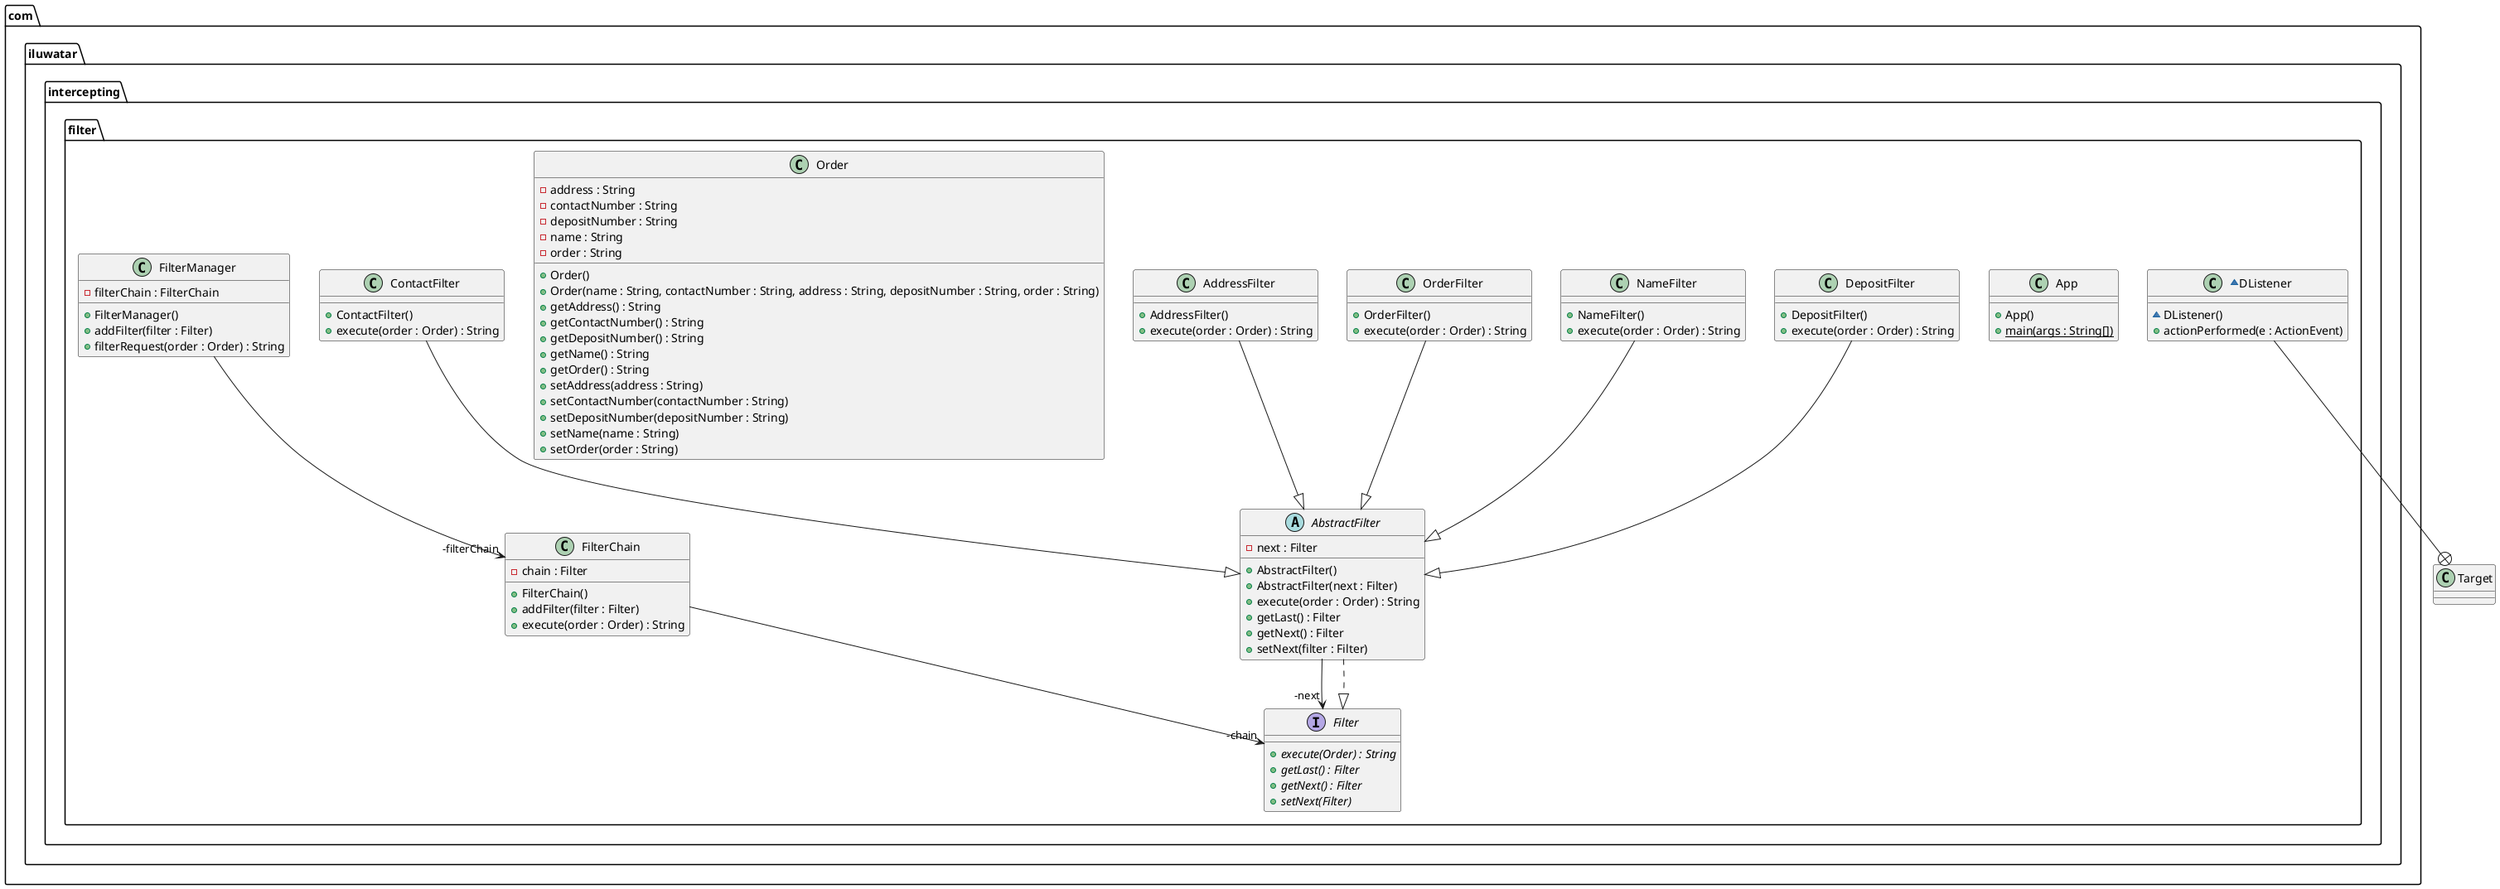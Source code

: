 @startuml
package com.iluwatar.intercepting.filter {
  abstract class AbstractFilter {
    - next : Filter
    + AbstractFilter()
    + AbstractFilter(next : Filter)
    + execute(order : Order) : String
    + getLast() : Filter
    + getNext() : Filter
    + setNext(filter : Filter)
  }
  class AddressFilter {
    + AddressFilter()
    + execute(order : Order) : String
  }
  class App {
    + App()
    + main(args : String[]) {static}
  }
  class ContactFilter {
    + ContactFilter()
    + execute(order : Order) : String
  }
  class DepositFilter {
    + DepositFilter()
    + execute(order : Order) : String
  }
  interface Filter {
    + execute(Order) : String {abstract}
    + getLast() : Filter {abstract}
    + getNext() : Filter {abstract}
    + setNext(Filter) {abstract}
  }
  class FilterChain {
    - chain : Filter
    + FilterChain()
    + addFilter(filter : Filter)
    + execute(order : Order) : String
  }
  class FilterManager {
    - filterChain : FilterChain
    + FilterManager()
    + addFilter(filter : Filter)
    + filterRequest(order : Order) : String
  }
  class NameFilter {
    + NameFilter()
    + execute(order : Order) : String
  }
  class Order {
    - address : String
    - contactNumber : String
    - depositNumber : String
    - name : String
    - order : String
    + Order()
    + Order(name : String, contactNumber : String, address : String, depositNumber : String, order : String)
    + getAddress() : String
    + getContactNumber() : String
    + getDepositNumber() : String
    + getName() : String
    + getOrder() : String
    + setAddress(address : String)
    + setContactNumber(contactNumber : String)
    + setDepositNumber(depositNumber : String)
    + setName(name : String)
    + setOrder(order : String)
  }
  class OrderFilter {
    + OrderFilter()
    + execute(order : Order) : String
  }
  ~class DListener {
    ~ DListener()
    + actionPerformed(e : ActionEvent)
  }
}
AbstractFilter -->  "-next" Filter
DListener --+ Target
FilterChain -->  "-chain" Filter
FilterManager -->  "-filterChain" FilterChain
AbstractFilter ..|> Filter 
AddressFilter --|> AbstractFilter 
ContactFilter --|> AbstractFilter 
DepositFilter --|> AbstractFilter 
NameFilter --|> AbstractFilter 
OrderFilter --|> AbstractFilter 
@enduml